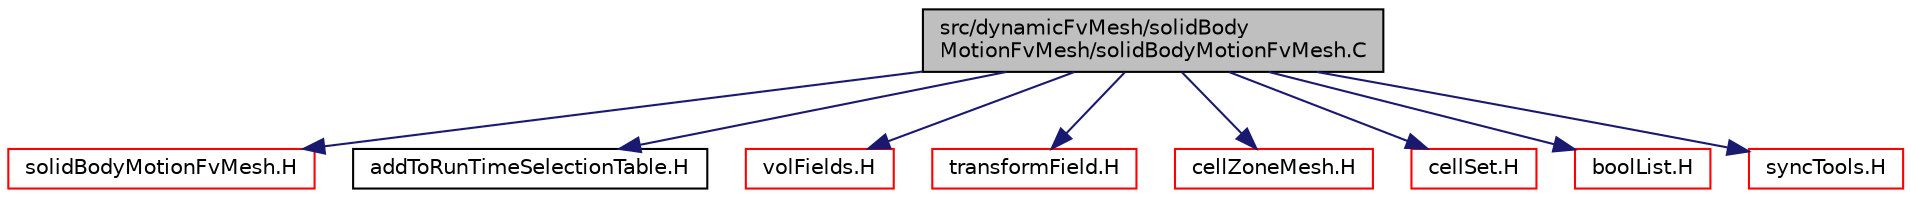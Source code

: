 digraph "src/dynamicFvMesh/solidBodyMotionFvMesh/solidBodyMotionFvMesh.C"
{
  bgcolor="transparent";
  edge [fontname="Helvetica",fontsize="10",labelfontname="Helvetica",labelfontsize="10"];
  node [fontname="Helvetica",fontsize="10",shape=record];
  Node1 [label="src/dynamicFvMesh/solidBody\lMotionFvMesh/solidBodyMotionFvMesh.C",height=0.2,width=0.4,color="black", fillcolor="grey75", style="filled", fontcolor="black"];
  Node1 -> Node2 [color="midnightblue",fontsize="10",style="solid",fontname="Helvetica"];
  Node2 [label="solidBodyMotionFvMesh.H",height=0.2,width=0.4,color="red",URL="$a04900.html"];
  Node1 -> Node3 [color="midnightblue",fontsize="10",style="solid",fontname="Helvetica"];
  Node3 [label="addToRunTimeSelectionTable.H",height=0.2,width=0.4,color="black",URL="$a08025.html",tooltip="Macros for easy insertion into run-time selection tables. "];
  Node1 -> Node4 [color="midnightblue",fontsize="10",style="solid",fontname="Helvetica"];
  Node4 [label="volFields.H",height=0.2,width=0.4,color="red",URL="$a05789.html"];
  Node1 -> Node5 [color="midnightblue",fontsize="10",style="solid",fontname="Helvetica"];
  Node5 [label="transformField.H",height=0.2,width=0.4,color="red",URL="$a08178.html",tooltip="Spatial transformation functions for primitive fields. "];
  Node1 -> Node6 [color="midnightblue",fontsize="10",style="solid",fontname="Helvetica"];
  Node6 [label="cellZoneMesh.H",height=0.2,width=0.4,color="red",URL="$a08890.html",tooltip="Foam::cellZoneMesh. "];
  Node1 -> Node7 [color="midnightblue",fontsize="10",style="solid",fontname="Helvetica"];
  Node7 [label="cellSet.H",height=0.2,width=0.4,color="red",URL="$a07633.html"];
  Node1 -> Node8 [color="midnightblue",fontsize="10",style="solid",fontname="Helvetica"];
  Node8 [label="boolList.H",height=0.2,width=0.4,color="red",URL="$a09001.html"];
  Node1 -> Node9 [color="midnightblue",fontsize="10",style="solid",fontname="Helvetica"];
  Node9 [label="syncTools.H",height=0.2,width=0.4,color="red",URL="$a08873.html"];
}
